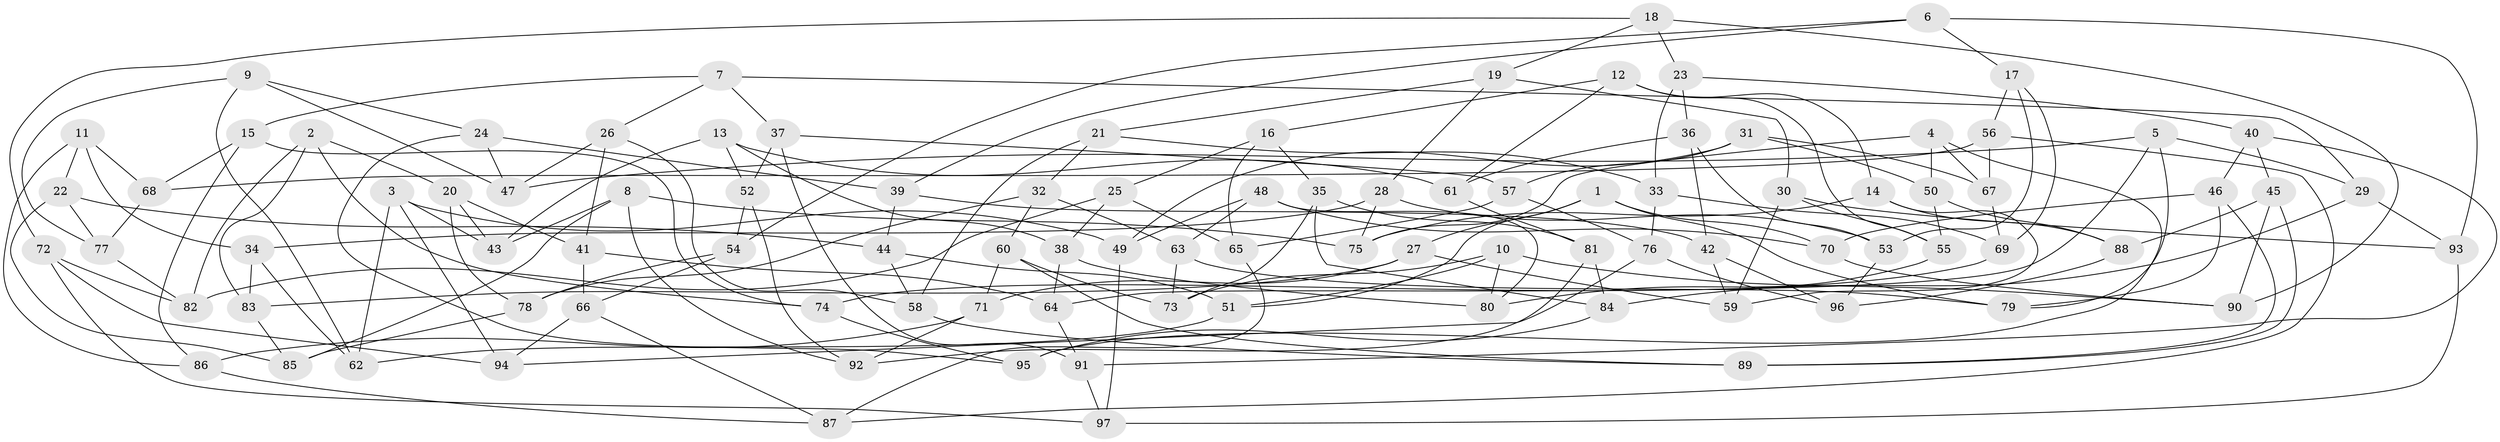 // coarse degree distribution, {4: 0.36666666666666664, 6: 0.5666666666666667, 3: 0.016666666666666666, 5: 0.05}
// Generated by graph-tools (version 1.1) at 2025/52/02/27/25 19:52:27]
// undirected, 97 vertices, 194 edges
graph export_dot {
graph [start="1"]
  node [color=gray90,style=filled];
  1;
  2;
  3;
  4;
  5;
  6;
  7;
  8;
  9;
  10;
  11;
  12;
  13;
  14;
  15;
  16;
  17;
  18;
  19;
  20;
  21;
  22;
  23;
  24;
  25;
  26;
  27;
  28;
  29;
  30;
  31;
  32;
  33;
  34;
  35;
  36;
  37;
  38;
  39;
  40;
  41;
  42;
  43;
  44;
  45;
  46;
  47;
  48;
  49;
  50;
  51;
  52;
  53;
  54;
  55;
  56;
  57;
  58;
  59;
  60;
  61;
  62;
  63;
  64;
  65;
  66;
  67;
  68;
  69;
  70;
  71;
  72;
  73;
  74;
  75;
  76;
  77;
  78;
  79;
  80;
  81;
  82;
  83;
  84;
  85;
  86;
  87;
  88;
  89;
  90;
  91;
  92;
  93;
  94;
  95;
  96;
  97;
  1 -- 27;
  1 -- 51;
  1 -- 79;
  1 -- 70;
  2 -- 20;
  2 -- 83;
  2 -- 74;
  2 -- 82;
  3 -- 94;
  3 -- 49;
  3 -- 43;
  3 -- 62;
  4 -- 95;
  4 -- 67;
  4 -- 75;
  4 -- 50;
  5 -- 29;
  5 -- 79;
  5 -- 64;
  5 -- 47;
  6 -- 93;
  6 -- 17;
  6 -- 54;
  6 -- 39;
  7 -- 15;
  7 -- 26;
  7 -- 37;
  7 -- 29;
  8 -- 75;
  8 -- 92;
  8 -- 85;
  8 -- 43;
  9 -- 77;
  9 -- 62;
  9 -- 47;
  9 -- 24;
  10 -- 80;
  10 -- 73;
  10 -- 90;
  10 -- 51;
  11 -- 34;
  11 -- 68;
  11 -- 22;
  11 -- 86;
  12 -- 14;
  12 -- 55;
  12 -- 61;
  12 -- 16;
  13 -- 43;
  13 -- 52;
  13 -- 38;
  13 -- 61;
  14 -- 59;
  14 -- 88;
  14 -- 75;
  15 -- 68;
  15 -- 86;
  15 -- 74;
  16 -- 25;
  16 -- 65;
  16 -- 35;
  17 -- 69;
  17 -- 53;
  17 -- 56;
  18 -- 23;
  18 -- 19;
  18 -- 90;
  18 -- 72;
  19 -- 30;
  19 -- 28;
  19 -- 21;
  20 -- 43;
  20 -- 41;
  20 -- 78;
  21 -- 32;
  21 -- 58;
  21 -- 33;
  22 -- 44;
  22 -- 85;
  22 -- 77;
  23 -- 33;
  23 -- 36;
  23 -- 40;
  24 -- 95;
  24 -- 39;
  24 -- 47;
  25 -- 38;
  25 -- 82;
  25 -- 65;
  26 -- 47;
  26 -- 58;
  26 -- 41;
  27 -- 71;
  27 -- 59;
  27 -- 83;
  28 -- 75;
  28 -- 53;
  28 -- 34;
  29 -- 84;
  29 -- 93;
  30 -- 59;
  30 -- 93;
  30 -- 55;
  31 -- 50;
  31 -- 57;
  31 -- 49;
  31 -- 67;
  32 -- 60;
  32 -- 63;
  32 -- 78;
  33 -- 69;
  33 -- 76;
  34 -- 62;
  34 -- 83;
  35 -- 73;
  35 -- 81;
  35 -- 84;
  36 -- 42;
  36 -- 53;
  36 -- 61;
  37 -- 91;
  37 -- 57;
  37 -- 52;
  38 -- 64;
  38 -- 80;
  39 -- 42;
  39 -- 44;
  40 -- 46;
  40 -- 91;
  40 -- 45;
  41 -- 66;
  41 -- 64;
  42 -- 96;
  42 -- 59;
  44 -- 58;
  44 -- 51;
  45 -- 90;
  45 -- 88;
  45 -- 89;
  46 -- 79;
  46 -- 70;
  46 -- 89;
  48 -- 80;
  48 -- 49;
  48 -- 63;
  48 -- 70;
  49 -- 97;
  50 -- 55;
  50 -- 88;
  51 -- 62;
  52 -- 92;
  52 -- 54;
  53 -- 96;
  54 -- 78;
  54 -- 66;
  55 -- 80;
  56 -- 68;
  56 -- 87;
  56 -- 67;
  57 -- 76;
  57 -- 65;
  58 -- 89;
  60 -- 73;
  60 -- 71;
  60 -- 89;
  61 -- 81;
  63 -- 79;
  63 -- 73;
  64 -- 91;
  65 -- 87;
  66 -- 87;
  66 -- 94;
  67 -- 69;
  68 -- 77;
  69 -- 74;
  70 -- 90;
  71 -- 92;
  71 -- 86;
  72 -- 94;
  72 -- 97;
  72 -- 82;
  74 -- 95;
  76 -- 96;
  76 -- 94;
  77 -- 82;
  78 -- 85;
  81 -- 84;
  81 -- 92;
  83 -- 85;
  84 -- 95;
  86 -- 87;
  88 -- 96;
  91 -- 97;
  93 -- 97;
}
